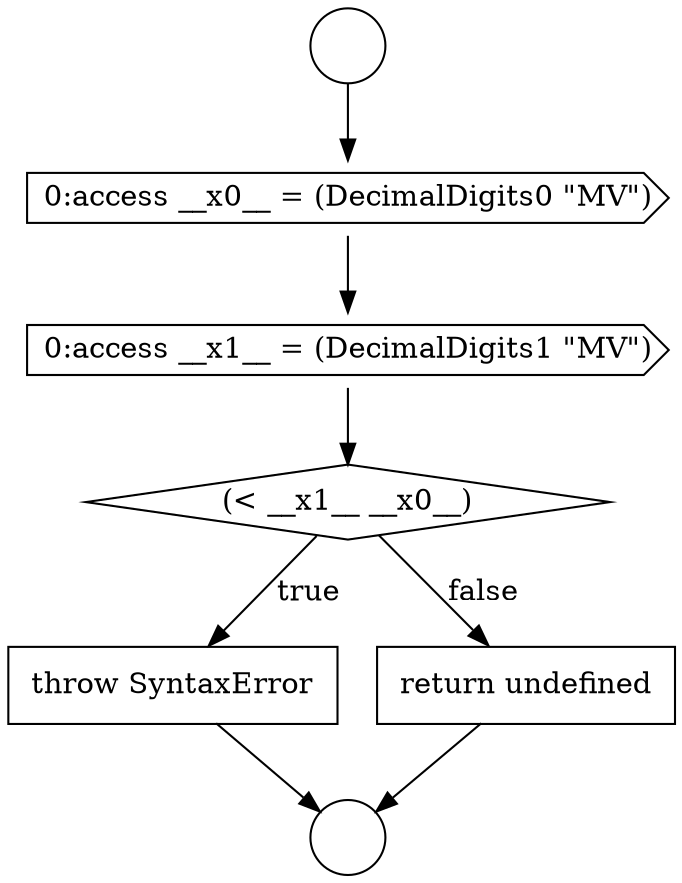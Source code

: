 digraph {
  node21261 [shape=cds, label=<<font color="black">0:access __x0__ = (DecimalDigits0 &quot;MV&quot;)</font>> color="black" fillcolor="white" style=filled]
  node21262 [shape=cds, label=<<font color="black">0:access __x1__ = (DecimalDigits1 &quot;MV&quot;)</font>> color="black" fillcolor="white" style=filled]
  node21259 [shape=circle label=" " color="black" fillcolor="white" style=filled]
  node21263 [shape=diamond, label=<<font color="black">(&lt; __x1__ __x0__)</font>> color="black" fillcolor="white" style=filled]
  node21260 [shape=circle label=" " color="black" fillcolor="white" style=filled]
  node21264 [shape=none, margin=0, label=<<font color="black">
    <table border="0" cellborder="1" cellspacing="0" cellpadding="10">
      <tr><td align="left">throw SyntaxError</td></tr>
    </table>
  </font>> color="black" fillcolor="white" style=filled]
  node21265 [shape=none, margin=0, label=<<font color="black">
    <table border="0" cellborder="1" cellspacing="0" cellpadding="10">
      <tr><td align="left">return undefined</td></tr>
    </table>
  </font>> color="black" fillcolor="white" style=filled]
  node21264 -> node21260 [ color="black"]
  node21261 -> node21262 [ color="black"]
  node21262 -> node21263 [ color="black"]
  node21263 -> node21264 [label=<<font color="black">true</font>> color="black"]
  node21263 -> node21265 [label=<<font color="black">false</font>> color="black"]
  node21259 -> node21261 [ color="black"]
  node21265 -> node21260 [ color="black"]
}
